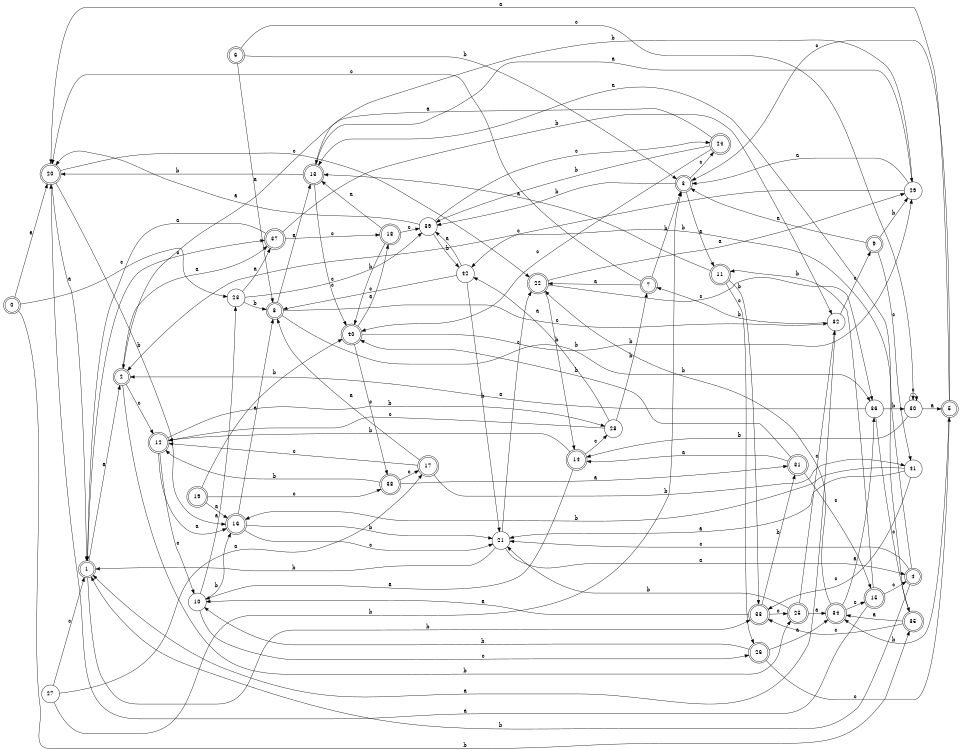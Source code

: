 digraph n35_5 {
__start0 [label="" shape="none"];

rankdir=LR;
size="8,5";

s0 [style="rounded,filled", color="black", fillcolor="white" shape="doublecircle", label="0"];
s1 [style="rounded,filled", color="black", fillcolor="white" shape="doublecircle", label="1"];
s2 [style="rounded,filled", color="black", fillcolor="white" shape="doublecircle", label="2"];
s3 [style="rounded,filled", color="black", fillcolor="white" shape="doublecircle", label="3"];
s4 [style="rounded,filled", color="black", fillcolor="white" shape="doublecircle", label="4"];
s5 [style="rounded,filled", color="black", fillcolor="white" shape="doublecircle", label="5"];
s6 [style="rounded,filled", color="black", fillcolor="white" shape="doublecircle", label="6"];
s7 [style="rounded,filled", color="black", fillcolor="white" shape="doublecircle", label="7"];
s8 [style="rounded,filled", color="black", fillcolor="white" shape="doublecircle", label="8"];
s9 [style="rounded,filled", color="black", fillcolor="white" shape="doublecircle", label="9"];
s10 [style="filled", color="black", fillcolor="white" shape="circle", label="10"];
s11 [style="rounded,filled", color="black", fillcolor="white" shape="doublecircle", label="11"];
s12 [style="rounded,filled", color="black", fillcolor="white" shape="doublecircle", label="12"];
s13 [style="rounded,filled", color="black", fillcolor="white" shape="doublecircle", label="13"];
s14 [style="rounded,filled", color="black", fillcolor="white" shape="doublecircle", label="14"];
s15 [style="rounded,filled", color="black", fillcolor="white" shape="doublecircle", label="15"];
s16 [style="rounded,filled", color="black", fillcolor="white" shape="doublecircle", label="16"];
s17 [style="rounded,filled", color="black", fillcolor="white" shape="doublecircle", label="17"];
s18 [style="rounded,filled", color="black", fillcolor="white" shape="doublecircle", label="18"];
s19 [style="rounded,filled", color="black", fillcolor="white" shape="doublecircle", label="19"];
s20 [style="rounded,filled", color="black", fillcolor="white" shape="doublecircle", label="20"];
s21 [style="filled", color="black", fillcolor="white" shape="circle", label="21"];
s22 [style="rounded,filled", color="black", fillcolor="white" shape="doublecircle", label="22"];
s23 [style="filled", color="black", fillcolor="white" shape="circle", label="23"];
s24 [style="rounded,filled", color="black", fillcolor="white" shape="doublecircle", label="24"];
s25 [style="rounded,filled", color="black", fillcolor="white" shape="doublecircle", label="25"];
s26 [style="rounded,filled", color="black", fillcolor="white" shape="doublecircle", label="26"];
s27 [style="filled", color="black", fillcolor="white" shape="circle", label="27"];
s28 [style="filled", color="black", fillcolor="white" shape="circle", label="28"];
s29 [style="filled", color="black", fillcolor="white" shape="circle", label="29"];
s30 [style="filled", color="black", fillcolor="white" shape="circle", label="30"];
s31 [style="rounded,filled", color="black", fillcolor="white" shape="doublecircle", label="31"];
s32 [style="filled", color="black", fillcolor="white" shape="circle", label="32"];
s33 [style="rounded,filled", color="black", fillcolor="white" shape="doublecircle", label="33"];
s34 [style="rounded,filled", color="black", fillcolor="white" shape="doublecircle", label="34"];
s35 [style="rounded,filled", color="black", fillcolor="white" shape="doublecircle", label="35"];
s36 [style="filled", color="black", fillcolor="white" shape="circle", label="36"];
s37 [style="rounded,filled", color="black", fillcolor="white" shape="doublecircle", label="37"];
s38 [style="rounded,filled", color="black", fillcolor="white" shape="doublecircle", label="38"];
s39 [style="filled", color="black", fillcolor="white" shape="circle", label="39"];
s40 [style="rounded,filled", color="black", fillcolor="white" shape="doublecircle", label="40"];
s41 [style="filled", color="black", fillcolor="white" shape="circle", label="41"];
s42 [style="filled", color="black", fillcolor="white" shape="circle", label="42"];
s0 -> s20 [label="a"];
s0 -> s35 [label="b"];
s0 -> s23 [label="c"];
s1 -> s2 [label="a"];
s1 -> s33 [label="b"];
s1 -> s37 [label="c"];
s2 -> s37 [label="a"];
s2 -> s25 [label="b"];
s2 -> s12 [label="c"];
s3 -> s11 [label="a"];
s3 -> s39 [label="b"];
s3 -> s24 [label="c"];
s4 -> s13 [label="a"];
s4 -> s1 [label="b"];
s4 -> s21 [label="c"];
s5 -> s20 [label="a"];
s5 -> s34 [label="b"];
s5 -> s3 [label="c"];
s6 -> s8 [label="a"];
s6 -> s3 [label="b"];
s6 -> s30 [label="c"];
s7 -> s22 [label="a"];
s7 -> s3 [label="b"];
s7 -> s20 [label="c"];
s8 -> s13 [label="a"];
s8 -> s36 [label="b"];
s8 -> s32 [label="c"];
s9 -> s3 [label="a"];
s9 -> s29 [label="b"];
s9 -> s41 [label="c"];
s10 -> s23 [label="a"];
s10 -> s16 [label="b"];
s10 -> s26 [label="c"];
s11 -> s13 [label="a"];
s11 -> s33 [label="b"];
s11 -> s26 [label="c"];
s12 -> s16 [label="a"];
s12 -> s28 [label="b"];
s12 -> s10 [label="c"];
s13 -> s29 [label="a"];
s13 -> s20 [label="b"];
s13 -> s40 [label="c"];
s14 -> s10 [label="a"];
s14 -> s12 [label="b"];
s14 -> s28 [label="c"];
s15 -> s20 [label="a"];
s15 -> s11 [label="b"];
s15 -> s4 [label="c"];
s16 -> s8 [label="a"];
s16 -> s21 [label="b"];
s16 -> s21 [label="c"];
s17 -> s8 [label="a"];
s17 -> s41 [label="b"];
s17 -> s12 [label="c"];
s18 -> s13 [label="a"];
s18 -> s40 [label="b"];
s18 -> s39 [label="c"];
s19 -> s16 [label="a"];
s19 -> s40 [label="b"];
s19 -> s38 [label="c"];
s20 -> s1 [label="a"];
s20 -> s16 [label="b"];
s20 -> s22 [label="c"];
s21 -> s4 [label="a"];
s21 -> s1 [label="b"];
s21 -> s22 [label="c"];
s22 -> s29 [label="a"];
s22 -> s14 [label="b"];
s22 -> s36 [label="c"];
s23 -> s37 [label="a"];
s23 -> s8 [label="b"];
s23 -> s39 [label="c"];
s24 -> s2 [label="a"];
s24 -> s39 [label="b"];
s24 -> s40 [label="c"];
s25 -> s34 [label="a"];
s25 -> s21 [label="b"];
s25 -> s32 [label="c"];
s26 -> s34 [label="a"];
s26 -> s10 [label="b"];
s26 -> s5 [label="c"];
s27 -> s17 [label="a"];
s27 -> s3 [label="b"];
s27 -> s1 [label="c"];
s28 -> s42 [label="a"];
s28 -> s7 [label="b"];
s28 -> s12 [label="c"];
s29 -> s3 [label="a"];
s29 -> s13 [label="b"];
s29 -> s2 [label="c"];
s30 -> s5 [label="a"];
s30 -> s14 [label="b"];
s30 -> s30 [label="c"];
s31 -> s14 [label="a"];
s31 -> s40 [label="b"];
s31 -> s15 [label="c"];
s32 -> s1 [label="a"];
s32 -> s7 [label="b"];
s32 -> s9 [label="c"];
s33 -> s10 [label="a"];
s33 -> s31 [label="b"];
s33 -> s25 [label="c"];
s34 -> s36 [label="a"];
s34 -> s22 [label="b"];
s34 -> s15 [label="c"];
s35 -> s34 [label="a"];
s35 -> s42 [label="b"];
s35 -> s33 [label="c"];
s36 -> s2 [label="a"];
s36 -> s30 [label="b"];
s36 -> s35 [label="c"];
s37 -> s1 [label="a"];
s37 -> s32 [label="b"];
s37 -> s18 [label="c"];
s38 -> s31 [label="a"];
s38 -> s12 [label="b"];
s38 -> s17 [label="c"];
s39 -> s20 [label="a"];
s39 -> s42 [label="b"];
s39 -> s24 [label="c"];
s40 -> s18 [label="a"];
s40 -> s29 [label="b"];
s40 -> s38 [label="c"];
s41 -> s21 [label="a"];
s41 -> s16 [label="b"];
s41 -> s33 [label="c"];
s42 -> s39 [label="a"];
s42 -> s21 [label="b"];
s42 -> s8 [label="c"];

}
